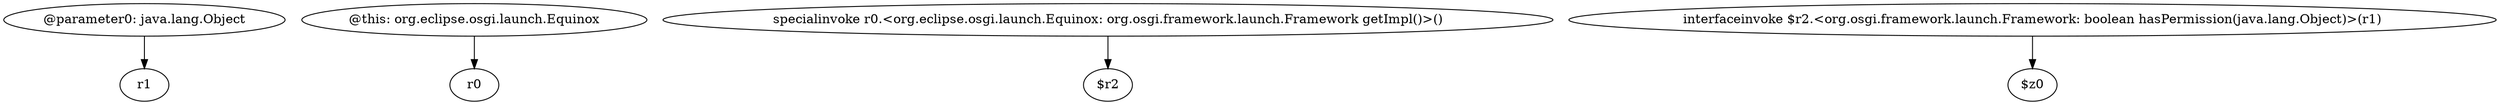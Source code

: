 digraph g {
0[label="@parameter0: java.lang.Object"]
1[label="r1"]
0->1[label=""]
2[label="@this: org.eclipse.osgi.launch.Equinox"]
3[label="r0"]
2->3[label=""]
4[label="specialinvoke r0.<org.eclipse.osgi.launch.Equinox: org.osgi.framework.launch.Framework getImpl()>()"]
5[label="$r2"]
4->5[label=""]
6[label="interfaceinvoke $r2.<org.osgi.framework.launch.Framework: boolean hasPermission(java.lang.Object)>(r1)"]
7[label="$z0"]
6->7[label=""]
}